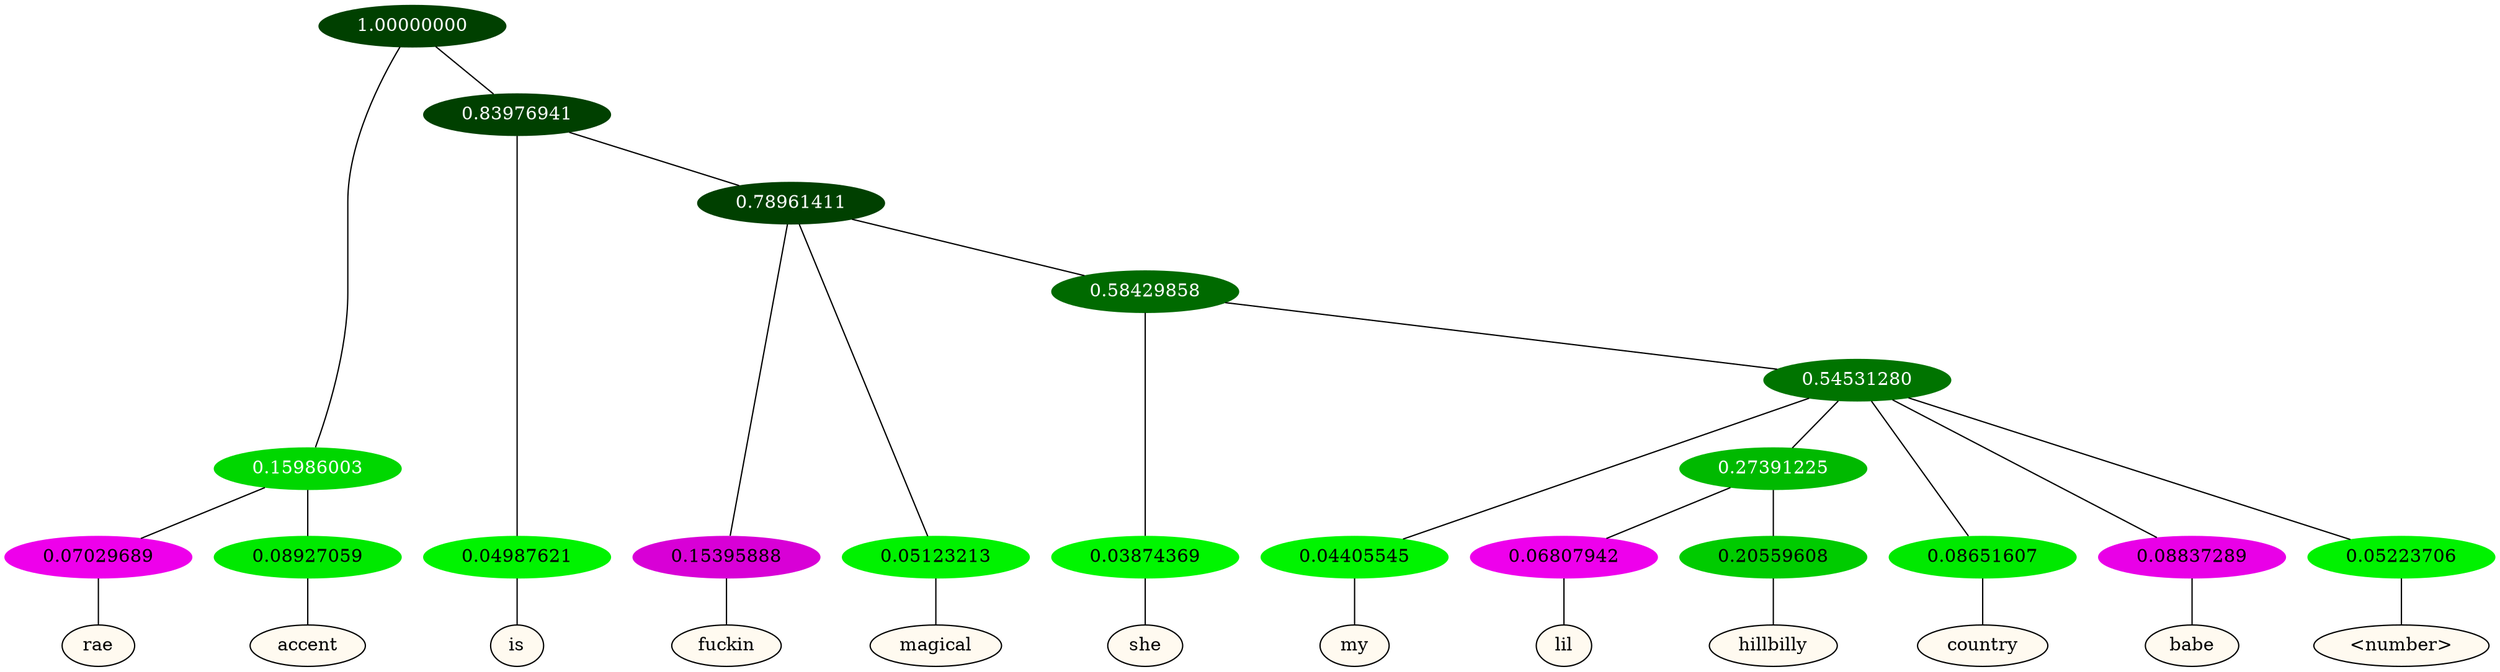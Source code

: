 graph {
	node [format=png height=0.15 nodesep=0.001 ordering=out overlap=prism overlap_scaling=0.01 ranksep=0.001 ratio=0.2 style=filled width=0.15]
	{
		rank=same
		a_w_3 [label=rae color=black fillcolor=floralwhite style="filled,solid"]
		a_w_4 [label=accent color=black fillcolor=floralwhite style="filled,solid"]
		a_w_5 [label=is color=black fillcolor=floralwhite style="filled,solid"]
		a_w_7 [label=fuckin color=black fillcolor=floralwhite style="filled,solid"]
		a_w_8 [label=magical color=black fillcolor=floralwhite style="filled,solid"]
		a_w_10 [label=she color=black fillcolor=floralwhite style="filled,solid"]
		a_w_12 [label=my color=black fillcolor=floralwhite style="filled,solid"]
		a_w_17 [label=lil color=black fillcolor=floralwhite style="filled,solid"]
		a_w_18 [label=hillbilly color=black fillcolor=floralwhite style="filled,solid"]
		a_w_14 [label=country color=black fillcolor=floralwhite style="filled,solid"]
		a_w_15 [label=babe color=black fillcolor=floralwhite style="filled,solid"]
		a_w_16 [label="\<number\>" color=black fillcolor=floralwhite style="filled,solid"]
	}
	a_n_3 -- a_w_3
	a_n_4 -- a_w_4
	a_n_5 -- a_w_5
	a_n_7 -- a_w_7
	a_n_8 -- a_w_8
	a_n_10 -- a_w_10
	a_n_12 -- a_w_12
	a_n_17 -- a_w_17
	a_n_18 -- a_w_18
	a_n_14 -- a_w_14
	a_n_15 -- a_w_15
	a_n_16 -- a_w_16
	{
		rank=same
		a_n_3 [label=0.07029689 color="0.835 1.000 0.930" fontcolor=black]
		a_n_4 [label=0.08927059 color="0.334 1.000 0.911" fontcolor=black]
		a_n_5 [label=0.04987621 color="0.334 1.000 0.950" fontcolor=black]
		a_n_7 [label=0.15395888 color="0.835 1.000 0.846" fontcolor=black]
		a_n_8 [label=0.05123213 color="0.334 1.000 0.949" fontcolor=black]
		a_n_10 [label=0.03874369 color="0.334 1.000 0.961" fontcolor=black]
		a_n_12 [label=0.04405545 color="0.334 1.000 0.956" fontcolor=black]
		a_n_17 [label=0.06807942 color="0.835 1.000 0.932" fontcolor=black]
		a_n_18 [label=0.20559608 color="0.334 1.000 0.794" fontcolor=black]
		a_n_14 [label=0.08651607 color="0.334 1.000 0.913" fontcolor=black]
		a_n_15 [label=0.08837289 color="0.835 1.000 0.912" fontcolor=black]
		a_n_16 [label=0.05223706 color="0.334 1.000 0.948" fontcolor=black]
	}
	a_n_0 [label=1.00000000 color="0.334 1.000 0.250" fontcolor=grey99]
	a_n_1 [label=0.15986003 color="0.334 1.000 0.840" fontcolor=grey99]
	a_n_0 -- a_n_1
	a_n_2 [label=0.83976941 color="0.334 1.000 0.250" fontcolor=grey99]
	a_n_0 -- a_n_2
	a_n_1 -- a_n_3
	a_n_1 -- a_n_4
	a_n_2 -- a_n_5
	a_n_6 [label=0.78961411 color="0.334 1.000 0.250" fontcolor=grey99]
	a_n_2 -- a_n_6
	a_n_6 -- a_n_7
	a_n_6 -- a_n_8
	a_n_9 [label=0.58429858 color="0.334 1.000 0.416" fontcolor=grey99]
	a_n_6 -- a_n_9
	a_n_9 -- a_n_10
	a_n_11 [label=0.54531280 color="0.334 1.000 0.455" fontcolor=grey99]
	a_n_9 -- a_n_11
	a_n_11 -- a_n_12
	a_n_13 [label=0.27391225 color="0.334 1.000 0.726" fontcolor=grey99]
	a_n_11 -- a_n_13
	a_n_11 -- a_n_14
	a_n_11 -- a_n_15
	a_n_11 -- a_n_16
	a_n_13 -- a_n_17
	a_n_13 -- a_n_18
}
